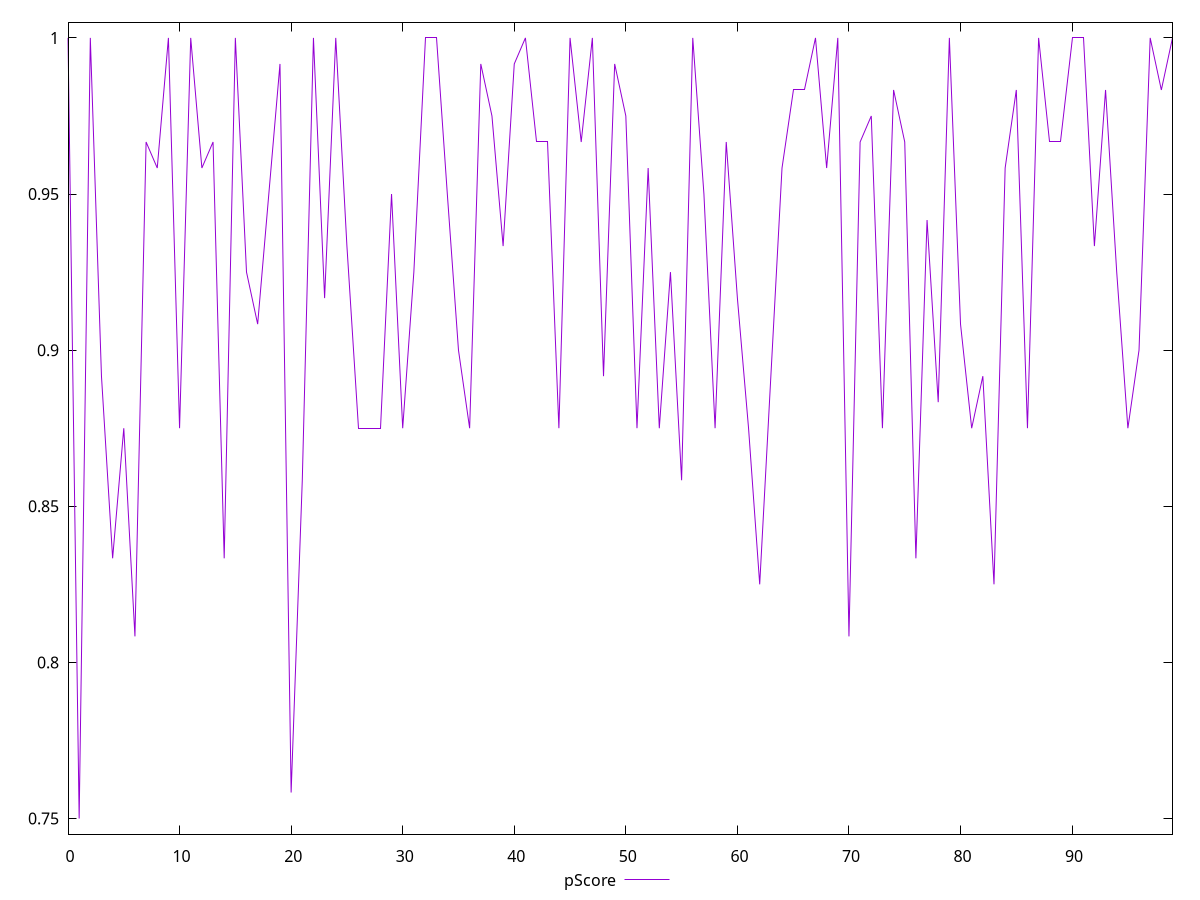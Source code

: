 reset

$pScore <<EOF
0 1
1 0.75
2 1
3 0.8916666666666666
4 0.8333333333333333
5 0.875
6 0.8083333333333333
7 0.9666666666666667
8 0.9583333333333334
9 1
10 0.875
11 1
12 0.9583333333333334
13 0.9666666666666667
14 0.8333333333333333
15 1
16 0.925
17 0.9083333333333333
18 0.95
19 0.9916666666666667
20 0.7583333333333333
21 0.8583333333333334
22 1
23 0.9166666666666666
24 1
25 0.9333333333333333
26 0.875
27 0.875
28 0.875
29 0.95
30 0.875
31 0.925
32 1
33 1
34 0.95
35 0.9
36 0.875
37 0.9916666666666667
38 0.975
39 0.9333333333333333
40 0.9916666666666667
41 1
42 0.9666666666666667
43 0.9666666666666667
44 0.875
45 1
46 0.9666666666666667
47 1
48 0.8916666666666666
49 0.9916666666666667
50 0.975
51 0.875
52 0.9583333333333334
53 0.875
54 0.925
55 0.8583333333333334
56 1
57 0.95
58 0.875
59 0.9666666666666667
60 0.9166666666666666
61 0.875
62 0.825
63 0.8916666666666666
64 0.9583333333333334
65 0.9833333333333333
66 0.9833333333333333
67 1
68 0.9583333333333334
69 1
70 0.8083333333333333
71 0.9666666666666667
72 0.975
73 0.875
74 0.9833333333333333
75 0.9666666666666667
76 0.8333333333333333
77 0.9416666666666667
78 0.8833333333333333
79 1
80 0.9083333333333333
81 0.875
82 0.8916666666666666
83 0.825
84 0.9583333333333334
85 0.9833333333333333
86 0.875
87 1
88 0.9666666666666667
89 0.9666666666666667
90 1
91 1
92 0.9333333333333333
93 0.9833333333333333
94 0.925
95 0.875
96 0.9
97 1
98 0.9833333333333333
99 1
EOF

set key outside below
set xrange [0:99]
set yrange [0.745:1.005]
set trange [0.745:1.005]
set terminal svg size 640, 500 enhanced background rgb 'white'
set output "report_00019_2021-02-10T18-14-37.922Z//unused-css-rules/samples/pages/pScore/values.svg"

plot $pScore title "pScore" with line

reset

